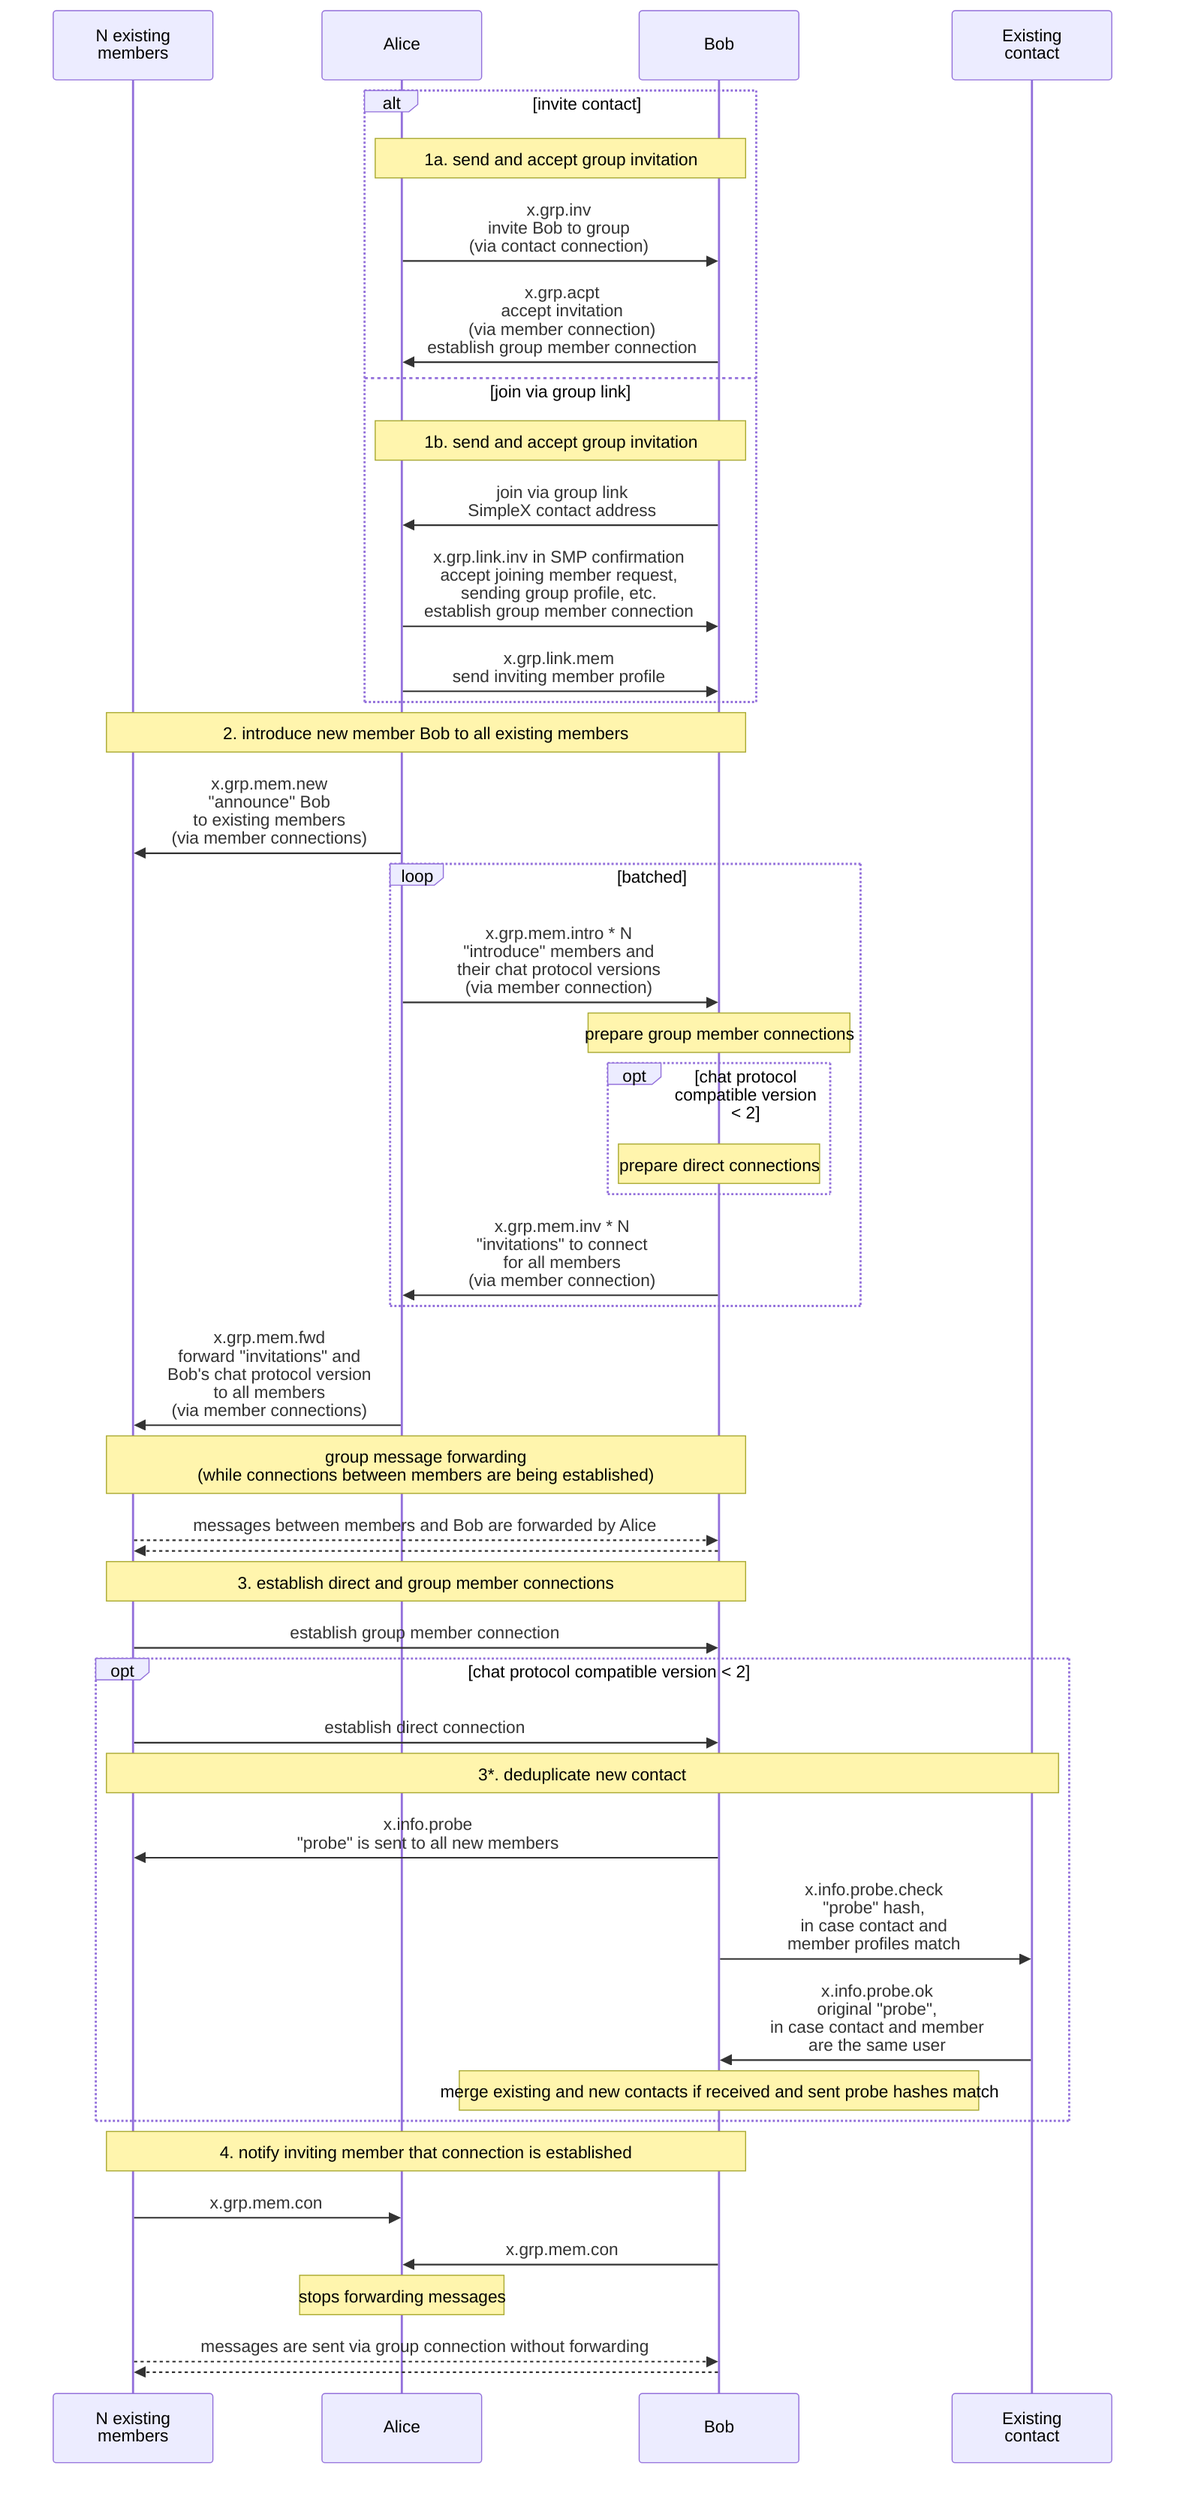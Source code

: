 sequenceDiagram
  participant M as N existing<br>members
  participant A as Alice
  participant B as Bob
  participant C as Existing<br>contact

  alt invite contact
    note over A, B: 1a. send and accept group invitation
    A ->> B: x.grp.inv<br>invite Bob to group<br>(via contact connection)
    B ->> A: x.grp.acpt<br>accept invitation<br>(via member connection)<br>establish group member connection
  else join via group link
    note over A, B: 1b. send and accept group invitation
    B ->> A: join via group link<br>SimpleX contact address
    A ->> B: x.grp.link.inv in SMP confirmation<br>accept joining member request,<br>sending group profile, etc.<br>establish group member connection
    A ->> B: x.grp.link.mem<br>send inviting member profile
  end

  note over M, B: 2. introduce new member Bob to all existing members
  A ->> M: x.grp.mem.new<br>"announce" Bob<br>to existing members<br>(via member connections)
  loop batched
    A ->> B: x.grp.mem.intro * N<br>"introduce" members and<br>their chat protocol versions<br>(via member connection)
    note over B: prepare group member connections
    opt chat protocol compatible version < 2
      note over B: prepare direct connections
    end
    B ->> A: x.grp.mem.inv * N<br>"invitations" to connect<br>for all members<br>(via member connection)
  end
  A ->> M: x.grp.mem.fwd<br>forward "invitations" and<br>Bob's chat protocol version<br>to all members<br>(via member connections)

  note over M, B: group message forwarding<br>(while connections between members are being established)
  M -->> B: messages between members and Bob are forwarded by Alice
  B -->> M: 

  note over M, B: 3. establish direct and group member connections
  M ->> B: establish group member connection

  opt chat protocol compatible version < 2
    M ->> B: establish direct connection
    note over M, C: 3*. deduplicate new contact
    B ->> M: x.info.probe<br>"probe" is sent to all new members
    B ->> C: x.info.probe.check<br>"probe" hash,<br>in case contact and<br>member profiles match
    C ->> B: x.info.probe.ok<br> original "probe",<br> in case contact and member<br>are the same user
    note over B: merge existing and new contacts if received and sent probe hashes match
  end

  note over M, B: 4. notify inviting member that connection is established
  M ->> A: x.grp.mem.con
  B ->> A: x.grp.mem.con
  note over A: stops forwarding messages
  M -->> B: messages are sent via group connection without forwarding
  B -->> M: